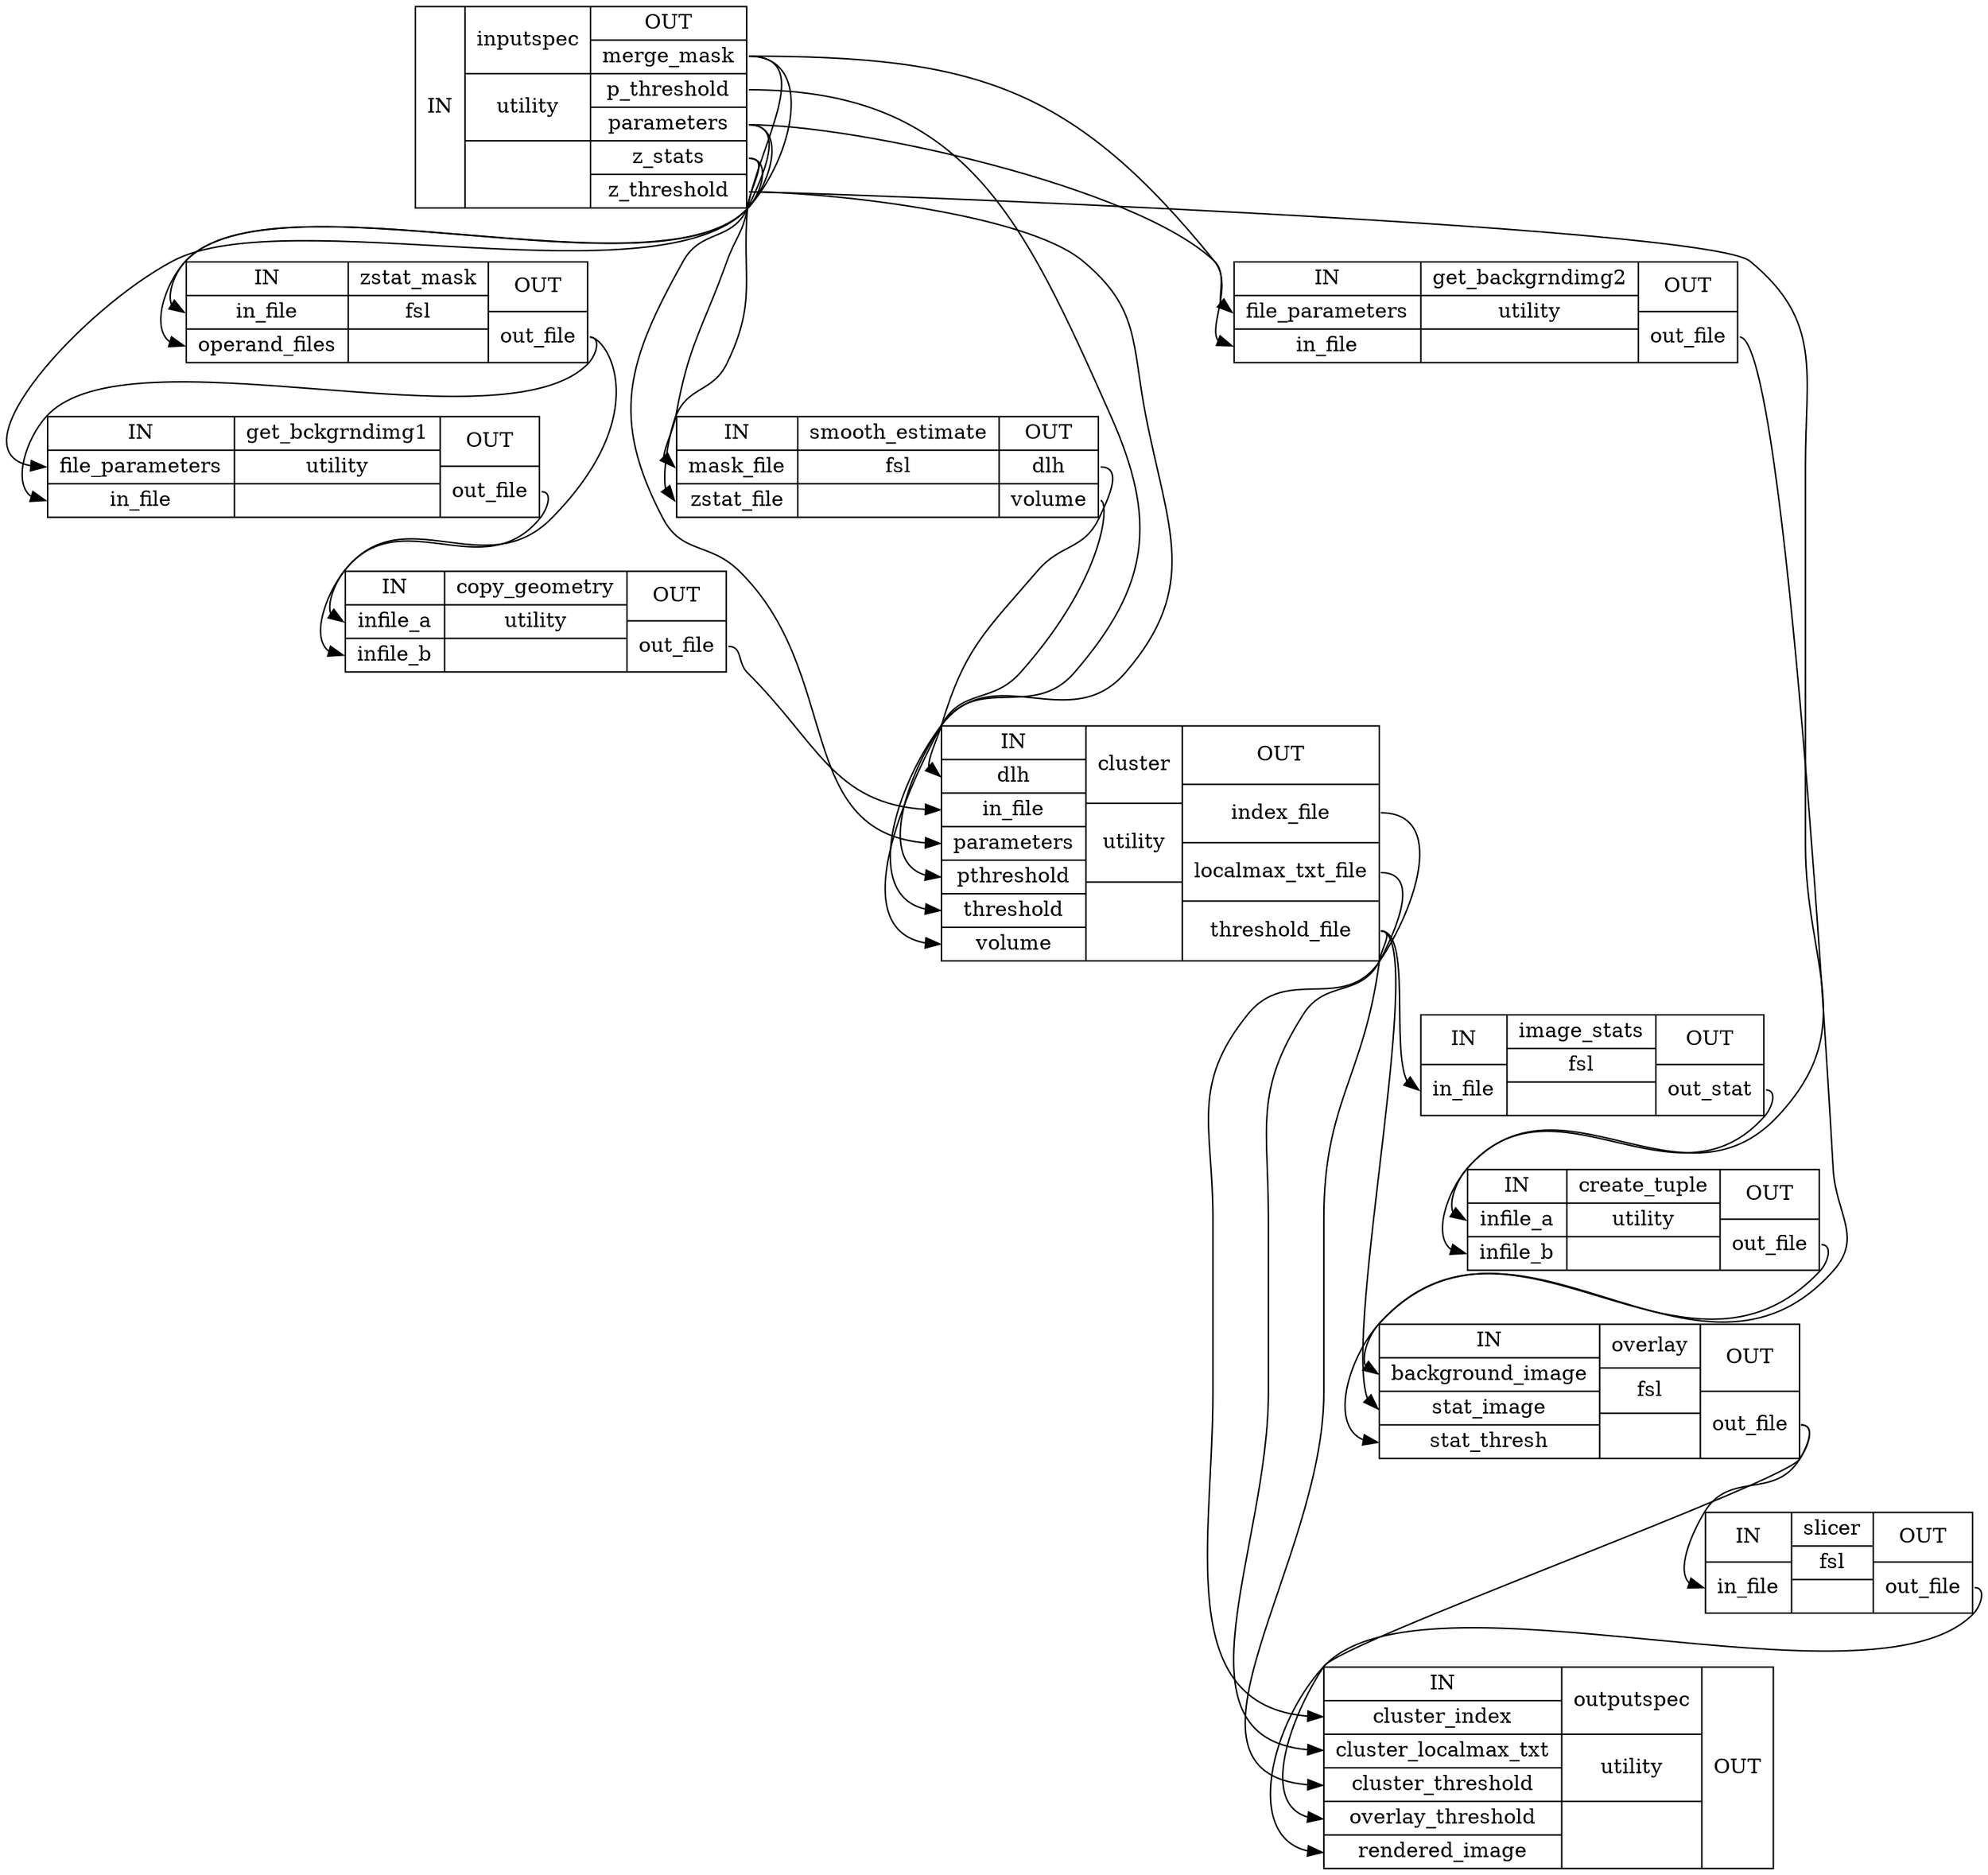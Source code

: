 digraph structs {
node [shape=record];
"easy_thresh_wfinputspec" [label="{IN}|{ inputspec | utility |  }|{OUT|<outmergemask> merge_mask|<outpthreshold> p_threshold|<outparameters> parameters|<outzstats> z_stats|<outzthreshold> z_threshold}"];
"easy_thresh_wfget_backgrndimg2" [label="{IN|<infileparameters> file_parameters|<ininfile> in_file}|{ get_backgrndimg2 | utility |  }|{OUT|<outoutfile> out_file}"];
"easy_thresh_wfzstat_mask" [label="{IN|<ininfile> in_file|<inoperandfiles> operand_files}|{ zstat_mask | fsl |  }|{OUT|<outoutfile> out_file}"];
"easy_thresh_wfget_bckgrndimg1" [label="{IN|<infileparameters> file_parameters|<ininfile> in_file}|{ get_bckgrndimg1 | utility |  }|{OUT|<outoutfile> out_file}"];
"easy_thresh_wfcopy_geometry" [label="{IN|<ininfilea> infile_a|<ininfileb> infile_b}|{ copy_geometry | utility |  }|{OUT|<outoutfile> out_file}"];
"easy_thresh_wfsmooth_estimate" [label="{IN|<inmaskfile> mask_file|<inzstatfile> zstat_file}|{ smooth_estimate | fsl |  }|{OUT|<outdlh> dlh|<outvolume> volume}"];
"easy_thresh_wfcluster" [label="{IN|<indlh> dlh|<ininfile> in_file|<inparameters> parameters|<inpthreshold> pthreshold|<inthreshold> threshold|<involume> volume}|{ cluster | utility |  }|{OUT|<outindexfile> index_file|<outlocalmaxtxtfile> localmax_txt_file|<outthresholdfile> threshold_file}"];
"easy_thresh_wfimage_stats" [label="{IN|<ininfile> in_file}|{ image_stats | fsl |  }|{OUT|<outoutstat> out_stat}"];
"easy_thresh_wfcreate_tuple" [label="{IN|<ininfilea> infile_a|<ininfileb> infile_b}|{ create_tuple | utility |  }|{OUT|<outoutfile> out_file}"];
"easy_thresh_wfoverlay" [label="{IN|<inbackgroundimage> background_image|<instatimage> stat_image|<instatthresh> stat_thresh}|{ overlay | fsl |  }|{OUT|<outoutfile> out_file}"];
"easy_thresh_wfslicer" [label="{IN|<ininfile> in_file}|{ slicer | fsl |  }|{OUT|<outoutfile> out_file}"];
"easy_thresh_wfoutputspec" [label="{IN|<inclusterindex> cluster_index|<inclusterlocalmaxtxt> cluster_localmax_txt|<inclusterthreshold> cluster_threshold|<inoverlaythreshold> overlay_threshold|<inrenderedimage> rendered_image}|{ outputspec | utility |  }|{OUT}"];
"easy_thresh_wfcluster":"outindexfile":e -> "easy_thresh_wfoutputspec":"inclusterindex":w;
"easy_thresh_wfcluster":"outlocalmaxtxtfile":e -> "easy_thresh_wfoutputspec":"inclusterlocalmaxtxt":w;
"easy_thresh_wfcluster":"outthresholdfile":e -> "easy_thresh_wfimage_stats":"ininfile":w;
"easy_thresh_wfcluster":"outthresholdfile":e -> "easy_thresh_wfoutputspec":"inclusterthreshold":w;
"easy_thresh_wfcluster":"outthresholdfile":e -> "easy_thresh_wfoverlay":"instatimage":w;
"easy_thresh_wfcopy_geometry":"outoutfile":e -> "easy_thresh_wfcluster":"ininfile":w;
"easy_thresh_wfcreate_tuple":"outoutfile":e -> "easy_thresh_wfoverlay":"instatthresh":w;
"easy_thresh_wfget_backgrndimg2":"outoutfile":e -> "easy_thresh_wfoverlay":"inbackgroundimage":w;
"easy_thresh_wfget_bckgrndimg1":"outoutfile":e -> "easy_thresh_wfcopy_geometry":"ininfilea":w;
"easy_thresh_wfimage_stats":"outoutstat":e -> "easy_thresh_wfcreate_tuple":"ininfileb":w;
"easy_thresh_wfinputspec":"outmergemask":e -> "easy_thresh_wfget_backgrndimg2":"ininfile":w;
"easy_thresh_wfinputspec":"outmergemask":e -> "easy_thresh_wfsmooth_estimate":"inmaskfile":w;
"easy_thresh_wfinputspec":"outmergemask":e -> "easy_thresh_wfzstat_mask":"inoperandfiles":w;
"easy_thresh_wfinputspec":"outparameters":e -> "easy_thresh_wfcluster":"inparameters":w;
"easy_thresh_wfinputspec":"outparameters":e -> "easy_thresh_wfget_backgrndimg2":"infileparameters":w;
"easy_thresh_wfinputspec":"outparameters":e -> "easy_thresh_wfget_bckgrndimg1":"infileparameters":w;
"easy_thresh_wfinputspec":"outpthreshold":e -> "easy_thresh_wfcluster":"inpthreshold":w;
"easy_thresh_wfinputspec":"outzstats":e -> "easy_thresh_wfsmooth_estimate":"inzstatfile":w;
"easy_thresh_wfinputspec":"outzstats":e -> "easy_thresh_wfzstat_mask":"ininfile":w;
"easy_thresh_wfinputspec":"outzthreshold":e -> "easy_thresh_wfcluster":"inthreshold":w;
"easy_thresh_wfinputspec":"outzthreshold":e -> "easy_thresh_wfcreate_tuple":"ininfilea":w;
"easy_thresh_wfoverlay":"outoutfile":e -> "easy_thresh_wfoutputspec":"inoverlaythreshold":w;
"easy_thresh_wfoverlay":"outoutfile":e -> "easy_thresh_wfslicer":"ininfile":w;
"easy_thresh_wfslicer":"outoutfile":e -> "easy_thresh_wfoutputspec":"inrenderedimage":w;
"easy_thresh_wfsmooth_estimate":"outdlh":e -> "easy_thresh_wfcluster":"indlh":w;
"easy_thresh_wfsmooth_estimate":"outvolume":e -> "easy_thresh_wfcluster":"involume":w;
"easy_thresh_wfzstat_mask":"outoutfile":e -> "easy_thresh_wfcopy_geometry":"ininfileb":w;
"easy_thresh_wfzstat_mask":"outoutfile":e -> "easy_thresh_wfget_bckgrndimg1":"ininfile":w;
}